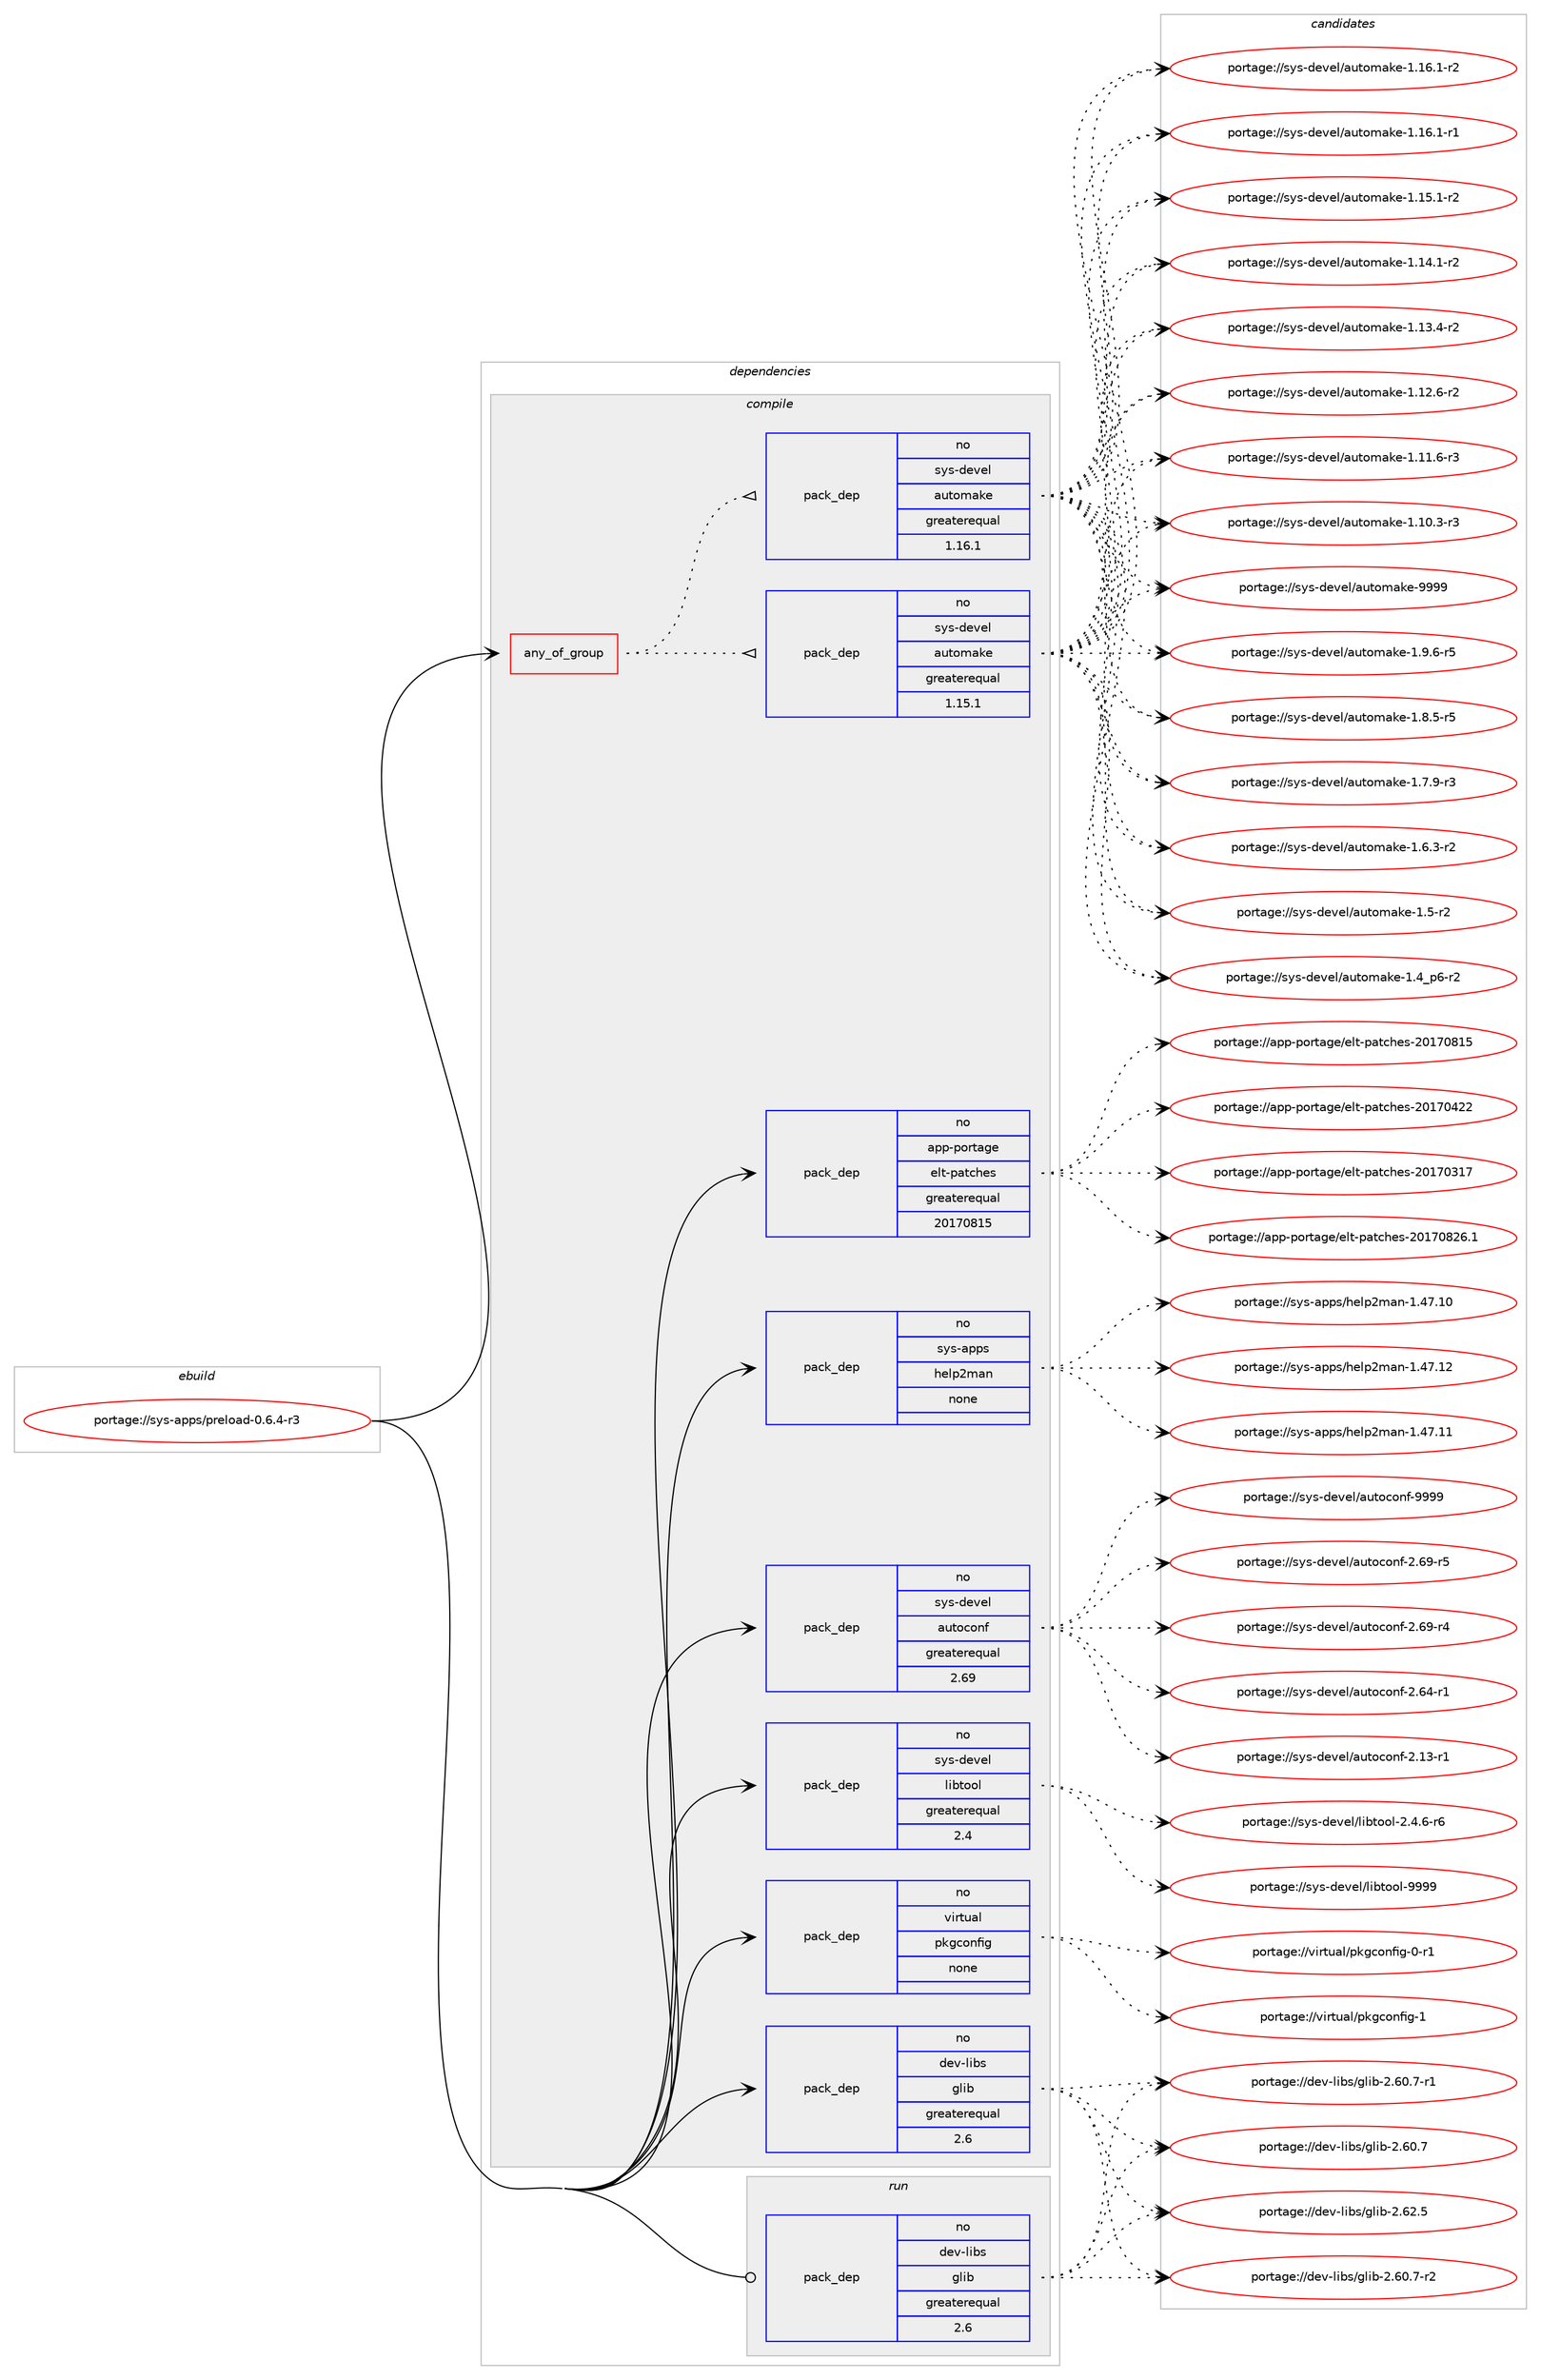 digraph prolog {

# *************
# Graph options
# *************

newrank=true;
concentrate=true;
compound=true;
graph [rankdir=LR,fontname=Helvetica,fontsize=10,ranksep=1.5];#, ranksep=2.5, nodesep=0.2];
edge  [arrowhead=vee];
node  [fontname=Helvetica,fontsize=10];

# **********
# The ebuild
# **********

subgraph cluster_leftcol {
color=gray;
rank=same;
label=<<i>ebuild</i>>;
id [label="portage://sys-apps/preload-0.6.4-r3", color=red, width=4, href="../sys-apps/preload-0.6.4-r3.svg"];
}

# ****************
# The dependencies
# ****************

subgraph cluster_midcol {
color=gray;
label=<<i>dependencies</i>>;
subgraph cluster_compile {
fillcolor="#eeeeee";
style=filled;
label=<<i>compile</i>>;
subgraph any868 {
dependency37545 [label=<<TABLE BORDER="0" CELLBORDER="1" CELLSPACING="0" CELLPADDING="4"><TR><TD CELLPADDING="10">any_of_group</TD></TR></TABLE>>, shape=none, color=red];subgraph pack29018 {
dependency37546 [label=<<TABLE BORDER="0" CELLBORDER="1" CELLSPACING="0" CELLPADDING="4" WIDTH="220"><TR><TD ROWSPAN="6" CELLPADDING="30">pack_dep</TD></TR><TR><TD WIDTH="110">no</TD></TR><TR><TD>sys-devel</TD></TR><TR><TD>automake</TD></TR><TR><TD>greaterequal</TD></TR><TR><TD>1.16.1</TD></TR></TABLE>>, shape=none, color=blue];
}
dependency37545:e -> dependency37546:w [weight=20,style="dotted",arrowhead="oinv"];
subgraph pack29019 {
dependency37547 [label=<<TABLE BORDER="0" CELLBORDER="1" CELLSPACING="0" CELLPADDING="4" WIDTH="220"><TR><TD ROWSPAN="6" CELLPADDING="30">pack_dep</TD></TR><TR><TD WIDTH="110">no</TD></TR><TR><TD>sys-devel</TD></TR><TR><TD>automake</TD></TR><TR><TD>greaterequal</TD></TR><TR><TD>1.15.1</TD></TR></TABLE>>, shape=none, color=blue];
}
dependency37545:e -> dependency37547:w [weight=20,style="dotted",arrowhead="oinv"];
}
id:e -> dependency37545:w [weight=20,style="solid",arrowhead="vee"];
subgraph pack29020 {
dependency37548 [label=<<TABLE BORDER="0" CELLBORDER="1" CELLSPACING="0" CELLPADDING="4" WIDTH="220"><TR><TD ROWSPAN="6" CELLPADDING="30">pack_dep</TD></TR><TR><TD WIDTH="110">no</TD></TR><TR><TD>app-portage</TD></TR><TR><TD>elt-patches</TD></TR><TR><TD>greaterequal</TD></TR><TR><TD>20170815</TD></TR></TABLE>>, shape=none, color=blue];
}
id:e -> dependency37548:w [weight=20,style="solid",arrowhead="vee"];
subgraph pack29021 {
dependency37549 [label=<<TABLE BORDER="0" CELLBORDER="1" CELLSPACING="0" CELLPADDING="4" WIDTH="220"><TR><TD ROWSPAN="6" CELLPADDING="30">pack_dep</TD></TR><TR><TD WIDTH="110">no</TD></TR><TR><TD>dev-libs</TD></TR><TR><TD>glib</TD></TR><TR><TD>greaterequal</TD></TR><TR><TD>2.6</TD></TR></TABLE>>, shape=none, color=blue];
}
id:e -> dependency37549:w [weight=20,style="solid",arrowhead="vee"];
subgraph pack29022 {
dependency37550 [label=<<TABLE BORDER="0" CELLBORDER="1" CELLSPACING="0" CELLPADDING="4" WIDTH="220"><TR><TD ROWSPAN="6" CELLPADDING="30">pack_dep</TD></TR><TR><TD WIDTH="110">no</TD></TR><TR><TD>sys-apps</TD></TR><TR><TD>help2man</TD></TR><TR><TD>none</TD></TR><TR><TD></TD></TR></TABLE>>, shape=none, color=blue];
}
id:e -> dependency37550:w [weight=20,style="solid",arrowhead="vee"];
subgraph pack29023 {
dependency37551 [label=<<TABLE BORDER="0" CELLBORDER="1" CELLSPACING="0" CELLPADDING="4" WIDTH="220"><TR><TD ROWSPAN="6" CELLPADDING="30">pack_dep</TD></TR><TR><TD WIDTH="110">no</TD></TR><TR><TD>sys-devel</TD></TR><TR><TD>autoconf</TD></TR><TR><TD>greaterequal</TD></TR><TR><TD>2.69</TD></TR></TABLE>>, shape=none, color=blue];
}
id:e -> dependency37551:w [weight=20,style="solid",arrowhead="vee"];
subgraph pack29024 {
dependency37552 [label=<<TABLE BORDER="0" CELLBORDER="1" CELLSPACING="0" CELLPADDING="4" WIDTH="220"><TR><TD ROWSPAN="6" CELLPADDING="30">pack_dep</TD></TR><TR><TD WIDTH="110">no</TD></TR><TR><TD>sys-devel</TD></TR><TR><TD>libtool</TD></TR><TR><TD>greaterequal</TD></TR><TR><TD>2.4</TD></TR></TABLE>>, shape=none, color=blue];
}
id:e -> dependency37552:w [weight=20,style="solid",arrowhead="vee"];
subgraph pack29025 {
dependency37553 [label=<<TABLE BORDER="0" CELLBORDER="1" CELLSPACING="0" CELLPADDING="4" WIDTH="220"><TR><TD ROWSPAN="6" CELLPADDING="30">pack_dep</TD></TR><TR><TD WIDTH="110">no</TD></TR><TR><TD>virtual</TD></TR><TR><TD>pkgconfig</TD></TR><TR><TD>none</TD></TR><TR><TD></TD></TR></TABLE>>, shape=none, color=blue];
}
id:e -> dependency37553:w [weight=20,style="solid",arrowhead="vee"];
}
subgraph cluster_compileandrun {
fillcolor="#eeeeee";
style=filled;
label=<<i>compile and run</i>>;
}
subgraph cluster_run {
fillcolor="#eeeeee";
style=filled;
label=<<i>run</i>>;
subgraph pack29026 {
dependency37554 [label=<<TABLE BORDER="0" CELLBORDER="1" CELLSPACING="0" CELLPADDING="4" WIDTH="220"><TR><TD ROWSPAN="6" CELLPADDING="30">pack_dep</TD></TR><TR><TD WIDTH="110">no</TD></TR><TR><TD>dev-libs</TD></TR><TR><TD>glib</TD></TR><TR><TD>greaterequal</TD></TR><TR><TD>2.6</TD></TR></TABLE>>, shape=none, color=blue];
}
id:e -> dependency37554:w [weight=20,style="solid",arrowhead="odot"];
}
}

# **************
# The candidates
# **************

subgraph cluster_choices {
rank=same;
color=gray;
label=<<i>candidates</i>>;

subgraph choice29018 {
color=black;
nodesep=1;
choice115121115451001011181011084797117116111109971071014557575757 [label="portage://sys-devel/automake-9999", color=red, width=4,href="../sys-devel/automake-9999.svg"];
choice115121115451001011181011084797117116111109971071014549465746544511453 [label="portage://sys-devel/automake-1.9.6-r5", color=red, width=4,href="../sys-devel/automake-1.9.6-r5.svg"];
choice115121115451001011181011084797117116111109971071014549465646534511453 [label="portage://sys-devel/automake-1.8.5-r5", color=red, width=4,href="../sys-devel/automake-1.8.5-r5.svg"];
choice115121115451001011181011084797117116111109971071014549465546574511451 [label="portage://sys-devel/automake-1.7.9-r3", color=red, width=4,href="../sys-devel/automake-1.7.9-r3.svg"];
choice115121115451001011181011084797117116111109971071014549465446514511450 [label="portage://sys-devel/automake-1.6.3-r2", color=red, width=4,href="../sys-devel/automake-1.6.3-r2.svg"];
choice11512111545100101118101108479711711611110997107101454946534511450 [label="portage://sys-devel/automake-1.5-r2", color=red, width=4,href="../sys-devel/automake-1.5-r2.svg"];
choice115121115451001011181011084797117116111109971071014549465295112544511450 [label="portage://sys-devel/automake-1.4_p6-r2", color=red, width=4,href="../sys-devel/automake-1.4_p6-r2.svg"];
choice11512111545100101118101108479711711611110997107101454946495446494511450 [label="portage://sys-devel/automake-1.16.1-r2", color=red, width=4,href="../sys-devel/automake-1.16.1-r2.svg"];
choice11512111545100101118101108479711711611110997107101454946495446494511449 [label="portage://sys-devel/automake-1.16.1-r1", color=red, width=4,href="../sys-devel/automake-1.16.1-r1.svg"];
choice11512111545100101118101108479711711611110997107101454946495346494511450 [label="portage://sys-devel/automake-1.15.1-r2", color=red, width=4,href="../sys-devel/automake-1.15.1-r2.svg"];
choice11512111545100101118101108479711711611110997107101454946495246494511450 [label="portage://sys-devel/automake-1.14.1-r2", color=red, width=4,href="../sys-devel/automake-1.14.1-r2.svg"];
choice11512111545100101118101108479711711611110997107101454946495146524511450 [label="portage://sys-devel/automake-1.13.4-r2", color=red, width=4,href="../sys-devel/automake-1.13.4-r2.svg"];
choice11512111545100101118101108479711711611110997107101454946495046544511450 [label="portage://sys-devel/automake-1.12.6-r2", color=red, width=4,href="../sys-devel/automake-1.12.6-r2.svg"];
choice11512111545100101118101108479711711611110997107101454946494946544511451 [label="portage://sys-devel/automake-1.11.6-r3", color=red, width=4,href="../sys-devel/automake-1.11.6-r3.svg"];
choice11512111545100101118101108479711711611110997107101454946494846514511451 [label="portage://sys-devel/automake-1.10.3-r3", color=red, width=4,href="../sys-devel/automake-1.10.3-r3.svg"];
dependency37546:e -> choice115121115451001011181011084797117116111109971071014557575757:w [style=dotted,weight="100"];
dependency37546:e -> choice115121115451001011181011084797117116111109971071014549465746544511453:w [style=dotted,weight="100"];
dependency37546:e -> choice115121115451001011181011084797117116111109971071014549465646534511453:w [style=dotted,weight="100"];
dependency37546:e -> choice115121115451001011181011084797117116111109971071014549465546574511451:w [style=dotted,weight="100"];
dependency37546:e -> choice115121115451001011181011084797117116111109971071014549465446514511450:w [style=dotted,weight="100"];
dependency37546:e -> choice11512111545100101118101108479711711611110997107101454946534511450:w [style=dotted,weight="100"];
dependency37546:e -> choice115121115451001011181011084797117116111109971071014549465295112544511450:w [style=dotted,weight="100"];
dependency37546:e -> choice11512111545100101118101108479711711611110997107101454946495446494511450:w [style=dotted,weight="100"];
dependency37546:e -> choice11512111545100101118101108479711711611110997107101454946495446494511449:w [style=dotted,weight="100"];
dependency37546:e -> choice11512111545100101118101108479711711611110997107101454946495346494511450:w [style=dotted,weight="100"];
dependency37546:e -> choice11512111545100101118101108479711711611110997107101454946495246494511450:w [style=dotted,weight="100"];
dependency37546:e -> choice11512111545100101118101108479711711611110997107101454946495146524511450:w [style=dotted,weight="100"];
dependency37546:e -> choice11512111545100101118101108479711711611110997107101454946495046544511450:w [style=dotted,weight="100"];
dependency37546:e -> choice11512111545100101118101108479711711611110997107101454946494946544511451:w [style=dotted,weight="100"];
dependency37546:e -> choice11512111545100101118101108479711711611110997107101454946494846514511451:w [style=dotted,weight="100"];
}
subgraph choice29019 {
color=black;
nodesep=1;
choice115121115451001011181011084797117116111109971071014557575757 [label="portage://sys-devel/automake-9999", color=red, width=4,href="../sys-devel/automake-9999.svg"];
choice115121115451001011181011084797117116111109971071014549465746544511453 [label="portage://sys-devel/automake-1.9.6-r5", color=red, width=4,href="../sys-devel/automake-1.9.6-r5.svg"];
choice115121115451001011181011084797117116111109971071014549465646534511453 [label="portage://sys-devel/automake-1.8.5-r5", color=red, width=4,href="../sys-devel/automake-1.8.5-r5.svg"];
choice115121115451001011181011084797117116111109971071014549465546574511451 [label="portage://sys-devel/automake-1.7.9-r3", color=red, width=4,href="../sys-devel/automake-1.7.9-r3.svg"];
choice115121115451001011181011084797117116111109971071014549465446514511450 [label="portage://sys-devel/automake-1.6.3-r2", color=red, width=4,href="../sys-devel/automake-1.6.3-r2.svg"];
choice11512111545100101118101108479711711611110997107101454946534511450 [label="portage://sys-devel/automake-1.5-r2", color=red, width=4,href="../sys-devel/automake-1.5-r2.svg"];
choice115121115451001011181011084797117116111109971071014549465295112544511450 [label="portage://sys-devel/automake-1.4_p6-r2", color=red, width=4,href="../sys-devel/automake-1.4_p6-r2.svg"];
choice11512111545100101118101108479711711611110997107101454946495446494511450 [label="portage://sys-devel/automake-1.16.1-r2", color=red, width=4,href="../sys-devel/automake-1.16.1-r2.svg"];
choice11512111545100101118101108479711711611110997107101454946495446494511449 [label="portage://sys-devel/automake-1.16.1-r1", color=red, width=4,href="../sys-devel/automake-1.16.1-r1.svg"];
choice11512111545100101118101108479711711611110997107101454946495346494511450 [label="portage://sys-devel/automake-1.15.1-r2", color=red, width=4,href="../sys-devel/automake-1.15.1-r2.svg"];
choice11512111545100101118101108479711711611110997107101454946495246494511450 [label="portage://sys-devel/automake-1.14.1-r2", color=red, width=4,href="../sys-devel/automake-1.14.1-r2.svg"];
choice11512111545100101118101108479711711611110997107101454946495146524511450 [label="portage://sys-devel/automake-1.13.4-r2", color=red, width=4,href="../sys-devel/automake-1.13.4-r2.svg"];
choice11512111545100101118101108479711711611110997107101454946495046544511450 [label="portage://sys-devel/automake-1.12.6-r2", color=red, width=4,href="../sys-devel/automake-1.12.6-r2.svg"];
choice11512111545100101118101108479711711611110997107101454946494946544511451 [label="portage://sys-devel/automake-1.11.6-r3", color=red, width=4,href="../sys-devel/automake-1.11.6-r3.svg"];
choice11512111545100101118101108479711711611110997107101454946494846514511451 [label="portage://sys-devel/automake-1.10.3-r3", color=red, width=4,href="../sys-devel/automake-1.10.3-r3.svg"];
dependency37547:e -> choice115121115451001011181011084797117116111109971071014557575757:w [style=dotted,weight="100"];
dependency37547:e -> choice115121115451001011181011084797117116111109971071014549465746544511453:w [style=dotted,weight="100"];
dependency37547:e -> choice115121115451001011181011084797117116111109971071014549465646534511453:w [style=dotted,weight="100"];
dependency37547:e -> choice115121115451001011181011084797117116111109971071014549465546574511451:w [style=dotted,weight="100"];
dependency37547:e -> choice115121115451001011181011084797117116111109971071014549465446514511450:w [style=dotted,weight="100"];
dependency37547:e -> choice11512111545100101118101108479711711611110997107101454946534511450:w [style=dotted,weight="100"];
dependency37547:e -> choice115121115451001011181011084797117116111109971071014549465295112544511450:w [style=dotted,weight="100"];
dependency37547:e -> choice11512111545100101118101108479711711611110997107101454946495446494511450:w [style=dotted,weight="100"];
dependency37547:e -> choice11512111545100101118101108479711711611110997107101454946495446494511449:w [style=dotted,weight="100"];
dependency37547:e -> choice11512111545100101118101108479711711611110997107101454946495346494511450:w [style=dotted,weight="100"];
dependency37547:e -> choice11512111545100101118101108479711711611110997107101454946495246494511450:w [style=dotted,weight="100"];
dependency37547:e -> choice11512111545100101118101108479711711611110997107101454946495146524511450:w [style=dotted,weight="100"];
dependency37547:e -> choice11512111545100101118101108479711711611110997107101454946495046544511450:w [style=dotted,weight="100"];
dependency37547:e -> choice11512111545100101118101108479711711611110997107101454946494946544511451:w [style=dotted,weight="100"];
dependency37547:e -> choice11512111545100101118101108479711711611110997107101454946494846514511451:w [style=dotted,weight="100"];
}
subgraph choice29020 {
color=black;
nodesep=1;
choice971121124511211111411697103101471011081164511297116991041011154550484955485650544649 [label="portage://app-portage/elt-patches-20170826.1", color=red, width=4,href="../app-portage/elt-patches-20170826.1.svg"];
choice97112112451121111141169710310147101108116451129711699104101115455048495548564953 [label="portage://app-portage/elt-patches-20170815", color=red, width=4,href="../app-portage/elt-patches-20170815.svg"];
choice97112112451121111141169710310147101108116451129711699104101115455048495548525050 [label="portage://app-portage/elt-patches-20170422", color=red, width=4,href="../app-portage/elt-patches-20170422.svg"];
choice97112112451121111141169710310147101108116451129711699104101115455048495548514955 [label="portage://app-portage/elt-patches-20170317", color=red, width=4,href="../app-portage/elt-patches-20170317.svg"];
dependency37548:e -> choice971121124511211111411697103101471011081164511297116991041011154550484955485650544649:w [style=dotted,weight="100"];
dependency37548:e -> choice97112112451121111141169710310147101108116451129711699104101115455048495548564953:w [style=dotted,weight="100"];
dependency37548:e -> choice97112112451121111141169710310147101108116451129711699104101115455048495548525050:w [style=dotted,weight="100"];
dependency37548:e -> choice97112112451121111141169710310147101108116451129711699104101115455048495548514955:w [style=dotted,weight="100"];
}
subgraph choice29021 {
color=black;
nodesep=1;
choice1001011184510810598115471031081059845504654504653 [label="portage://dev-libs/glib-2.62.5", color=red, width=4,href="../dev-libs/glib-2.62.5.svg"];
choice10010111845108105981154710310810598455046544846554511450 [label="portage://dev-libs/glib-2.60.7-r2", color=red, width=4,href="../dev-libs/glib-2.60.7-r2.svg"];
choice10010111845108105981154710310810598455046544846554511449 [label="portage://dev-libs/glib-2.60.7-r1", color=red, width=4,href="../dev-libs/glib-2.60.7-r1.svg"];
choice1001011184510810598115471031081059845504654484655 [label="portage://dev-libs/glib-2.60.7", color=red, width=4,href="../dev-libs/glib-2.60.7.svg"];
dependency37549:e -> choice1001011184510810598115471031081059845504654504653:w [style=dotted,weight="100"];
dependency37549:e -> choice10010111845108105981154710310810598455046544846554511450:w [style=dotted,weight="100"];
dependency37549:e -> choice10010111845108105981154710310810598455046544846554511449:w [style=dotted,weight="100"];
dependency37549:e -> choice1001011184510810598115471031081059845504654484655:w [style=dotted,weight="100"];
}
subgraph choice29022 {
color=black;
nodesep=1;
choice11512111545971121121154710410110811250109971104549465255464950 [label="portage://sys-apps/help2man-1.47.12", color=red, width=4,href="../sys-apps/help2man-1.47.12.svg"];
choice11512111545971121121154710410110811250109971104549465255464949 [label="portage://sys-apps/help2man-1.47.11", color=red, width=4,href="../sys-apps/help2man-1.47.11.svg"];
choice11512111545971121121154710410110811250109971104549465255464948 [label="portage://sys-apps/help2man-1.47.10", color=red, width=4,href="../sys-apps/help2man-1.47.10.svg"];
dependency37550:e -> choice11512111545971121121154710410110811250109971104549465255464950:w [style=dotted,weight="100"];
dependency37550:e -> choice11512111545971121121154710410110811250109971104549465255464949:w [style=dotted,weight="100"];
dependency37550:e -> choice11512111545971121121154710410110811250109971104549465255464948:w [style=dotted,weight="100"];
}
subgraph choice29023 {
color=black;
nodesep=1;
choice115121115451001011181011084797117116111991111101024557575757 [label="portage://sys-devel/autoconf-9999", color=red, width=4,href="../sys-devel/autoconf-9999.svg"];
choice1151211154510010111810110847971171161119911111010245504654574511453 [label="portage://sys-devel/autoconf-2.69-r5", color=red, width=4,href="../sys-devel/autoconf-2.69-r5.svg"];
choice1151211154510010111810110847971171161119911111010245504654574511452 [label="portage://sys-devel/autoconf-2.69-r4", color=red, width=4,href="../sys-devel/autoconf-2.69-r4.svg"];
choice1151211154510010111810110847971171161119911111010245504654524511449 [label="portage://sys-devel/autoconf-2.64-r1", color=red, width=4,href="../sys-devel/autoconf-2.64-r1.svg"];
choice1151211154510010111810110847971171161119911111010245504649514511449 [label="portage://sys-devel/autoconf-2.13-r1", color=red, width=4,href="../sys-devel/autoconf-2.13-r1.svg"];
dependency37551:e -> choice115121115451001011181011084797117116111991111101024557575757:w [style=dotted,weight="100"];
dependency37551:e -> choice1151211154510010111810110847971171161119911111010245504654574511453:w [style=dotted,weight="100"];
dependency37551:e -> choice1151211154510010111810110847971171161119911111010245504654574511452:w [style=dotted,weight="100"];
dependency37551:e -> choice1151211154510010111810110847971171161119911111010245504654524511449:w [style=dotted,weight="100"];
dependency37551:e -> choice1151211154510010111810110847971171161119911111010245504649514511449:w [style=dotted,weight="100"];
}
subgraph choice29024 {
color=black;
nodesep=1;
choice1151211154510010111810110847108105981161111111084557575757 [label="portage://sys-devel/libtool-9999", color=red, width=4,href="../sys-devel/libtool-9999.svg"];
choice1151211154510010111810110847108105981161111111084550465246544511454 [label="portage://sys-devel/libtool-2.4.6-r6", color=red, width=4,href="../sys-devel/libtool-2.4.6-r6.svg"];
dependency37552:e -> choice1151211154510010111810110847108105981161111111084557575757:w [style=dotted,weight="100"];
dependency37552:e -> choice1151211154510010111810110847108105981161111111084550465246544511454:w [style=dotted,weight="100"];
}
subgraph choice29025 {
color=black;
nodesep=1;
choice1181051141161179710847112107103991111101021051034549 [label="portage://virtual/pkgconfig-1", color=red, width=4,href="../virtual/pkgconfig-1.svg"];
choice11810511411611797108471121071039911111010210510345484511449 [label="portage://virtual/pkgconfig-0-r1", color=red, width=4,href="../virtual/pkgconfig-0-r1.svg"];
dependency37553:e -> choice1181051141161179710847112107103991111101021051034549:w [style=dotted,weight="100"];
dependency37553:e -> choice11810511411611797108471121071039911111010210510345484511449:w [style=dotted,weight="100"];
}
subgraph choice29026 {
color=black;
nodesep=1;
choice1001011184510810598115471031081059845504654504653 [label="portage://dev-libs/glib-2.62.5", color=red, width=4,href="../dev-libs/glib-2.62.5.svg"];
choice10010111845108105981154710310810598455046544846554511450 [label="portage://dev-libs/glib-2.60.7-r2", color=red, width=4,href="../dev-libs/glib-2.60.7-r2.svg"];
choice10010111845108105981154710310810598455046544846554511449 [label="portage://dev-libs/glib-2.60.7-r1", color=red, width=4,href="../dev-libs/glib-2.60.7-r1.svg"];
choice1001011184510810598115471031081059845504654484655 [label="portage://dev-libs/glib-2.60.7", color=red, width=4,href="../dev-libs/glib-2.60.7.svg"];
dependency37554:e -> choice1001011184510810598115471031081059845504654504653:w [style=dotted,weight="100"];
dependency37554:e -> choice10010111845108105981154710310810598455046544846554511450:w [style=dotted,weight="100"];
dependency37554:e -> choice10010111845108105981154710310810598455046544846554511449:w [style=dotted,weight="100"];
dependency37554:e -> choice1001011184510810598115471031081059845504654484655:w [style=dotted,weight="100"];
}
}

}
